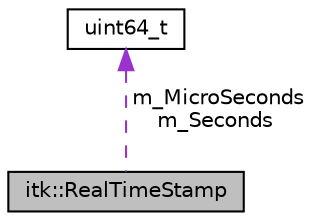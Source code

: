 digraph "itk::RealTimeStamp"
{
 // LATEX_PDF_SIZE
  edge [fontname="Helvetica",fontsize="10",labelfontname="Helvetica",labelfontsize="10"];
  node [fontname="Helvetica",fontsize="10",shape=record];
  Node1 [label="itk::RealTimeStamp",height=0.2,width=0.4,color="black", fillcolor="grey75", style="filled", fontcolor="black",tooltip="The RealTimeStamp is a data structure for representing time with high precision and a large dynamic r..."];
  Node2 -> Node1 [dir="back",color="darkorchid3",fontsize="10",style="dashed",label=" m_MicroSeconds\nm_Seconds" ,fontname="Helvetica"];
  Node2 [label="uint64_t",height=0.2,width=0.4,color="black", fillcolor="white", style="filled",tooltip=" "];
}
